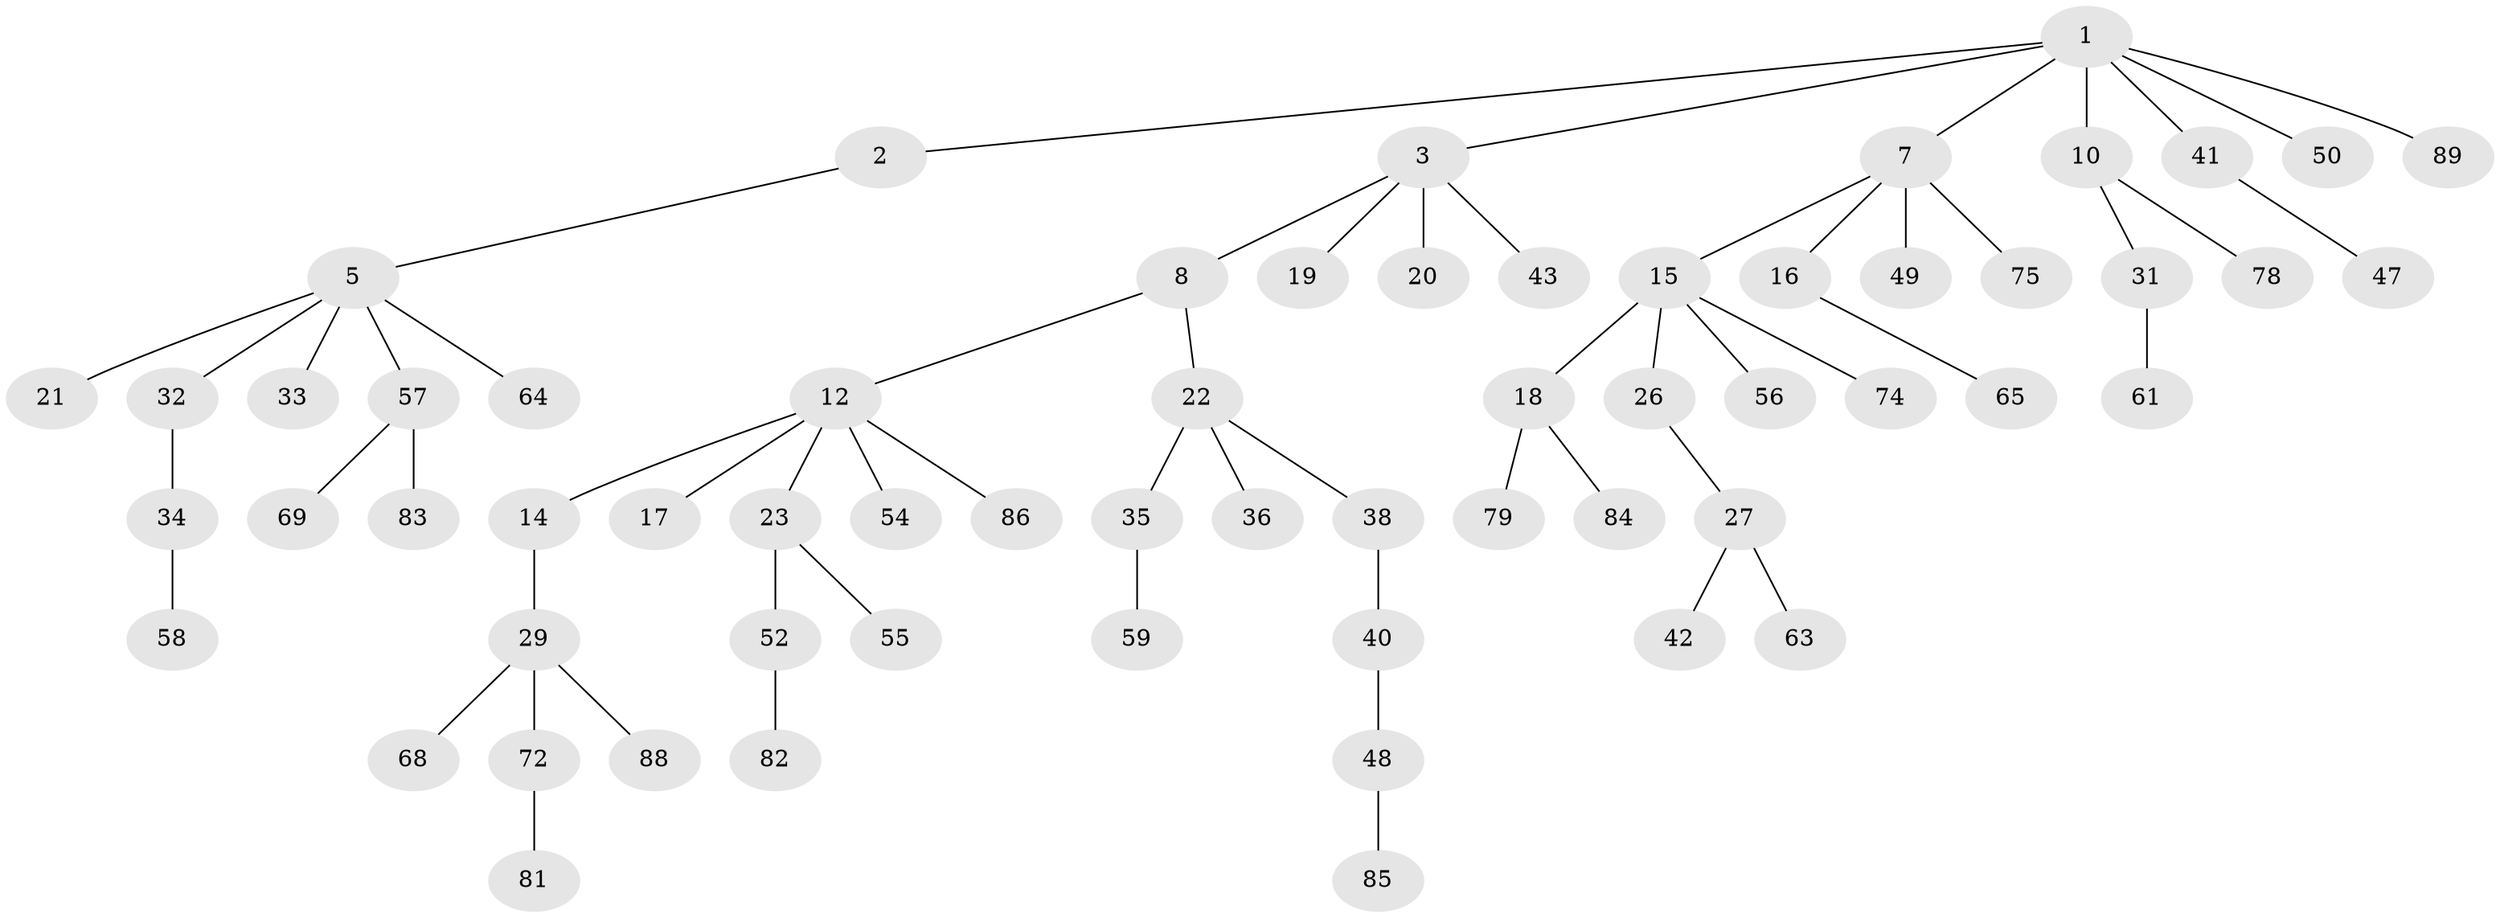 // Generated by graph-tools (version 1.1) at 2025/52/02/27/25 19:52:12]
// undirected, 62 vertices, 61 edges
graph export_dot {
graph [start="1"]
  node [color=gray90,style=filled];
  1 [super="+6"];
  2 [super="+24"];
  3 [super="+4"];
  5 [super="+9"];
  7 [super="+11"];
  8;
  10 [super="+53"];
  12 [super="+13"];
  14 [super="+25"];
  15 [super="+28"];
  16;
  17;
  18 [super="+71"];
  19;
  20;
  21;
  22 [super="+45"];
  23 [super="+51"];
  26 [super="+30"];
  27 [super="+46"];
  29 [super="+37"];
  31;
  32 [super="+73"];
  33;
  34 [super="+80"];
  35 [super="+39"];
  36;
  38;
  40 [super="+62"];
  41;
  42 [super="+44"];
  43;
  47 [super="+66"];
  48;
  49;
  50;
  52 [super="+60"];
  54 [super="+76"];
  55;
  56;
  57;
  58;
  59;
  61;
  63 [super="+67"];
  64;
  65 [super="+70"];
  68;
  69;
  72;
  74;
  75 [super="+77"];
  78;
  79;
  81;
  82;
  83 [super="+87"];
  84;
  85;
  86;
  88;
  89;
  1 -- 2;
  1 -- 3;
  1 -- 7;
  1 -- 50;
  1 -- 89;
  1 -- 10;
  1 -- 41;
  2 -- 5;
  3 -- 19;
  3 -- 8;
  3 -- 43;
  3 -- 20;
  5 -- 32;
  5 -- 64;
  5 -- 33;
  5 -- 21;
  5 -- 57;
  7 -- 75;
  7 -- 16;
  7 -- 49;
  7 -- 15;
  8 -- 12;
  8 -- 22;
  10 -- 31;
  10 -- 78;
  12 -- 14;
  12 -- 23;
  12 -- 17;
  12 -- 54;
  12 -- 86;
  14 -- 29;
  15 -- 18;
  15 -- 26;
  15 -- 56;
  15 -- 74;
  16 -- 65;
  18 -- 79;
  18 -- 84;
  22 -- 35;
  22 -- 36;
  22 -- 38;
  23 -- 55;
  23 -- 52;
  26 -- 27;
  27 -- 42;
  27 -- 63;
  29 -- 68;
  29 -- 88;
  29 -- 72;
  31 -- 61;
  32 -- 34;
  34 -- 58;
  35 -- 59;
  38 -- 40;
  40 -- 48;
  41 -- 47;
  48 -- 85;
  52 -- 82;
  57 -- 69;
  57 -- 83;
  72 -- 81;
}
